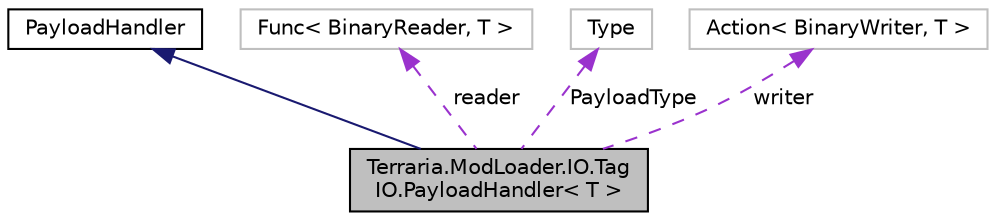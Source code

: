 digraph "Terraria.ModLoader.IO.TagIO.PayloadHandler&lt; T &gt;"
{
  edge [fontname="Helvetica",fontsize="10",labelfontname="Helvetica",labelfontsize="10"];
  node [fontname="Helvetica",fontsize="10",shape=record];
  Node2 [label="Terraria.ModLoader.IO.Tag\lIO.PayloadHandler\< T \>",height=0.2,width=0.4,color="black", fillcolor="grey75", style="filled", fontcolor="black"];
  Node3 -> Node2 [dir="back",color="midnightblue",fontsize="10",style="solid",fontname="Helvetica"];
  Node3 [label="PayloadHandler",height=0.2,width=0.4,color="black", fillcolor="white", style="filled",URL="$class_terraria_1_1_mod_loader_1_1_i_o_1_1_tag_i_o_1_1_payload_handler.html"];
  Node4 -> Node2 [dir="back",color="darkorchid3",fontsize="10",style="dashed",label=" reader" ,fontname="Helvetica"];
  Node4 [label="Func\< BinaryReader, T \>",height=0.2,width=0.4,color="grey75", fillcolor="white", style="filled"];
  Node5 -> Node2 [dir="back",color="darkorchid3",fontsize="10",style="dashed",label=" PayloadType" ,fontname="Helvetica"];
  Node5 [label="Type",height=0.2,width=0.4,color="grey75", fillcolor="white", style="filled"];
  Node6 -> Node2 [dir="back",color="darkorchid3",fontsize="10",style="dashed",label=" writer" ,fontname="Helvetica"];
  Node6 [label="Action\< BinaryWriter, T \>",height=0.2,width=0.4,color="grey75", fillcolor="white", style="filled"];
}
